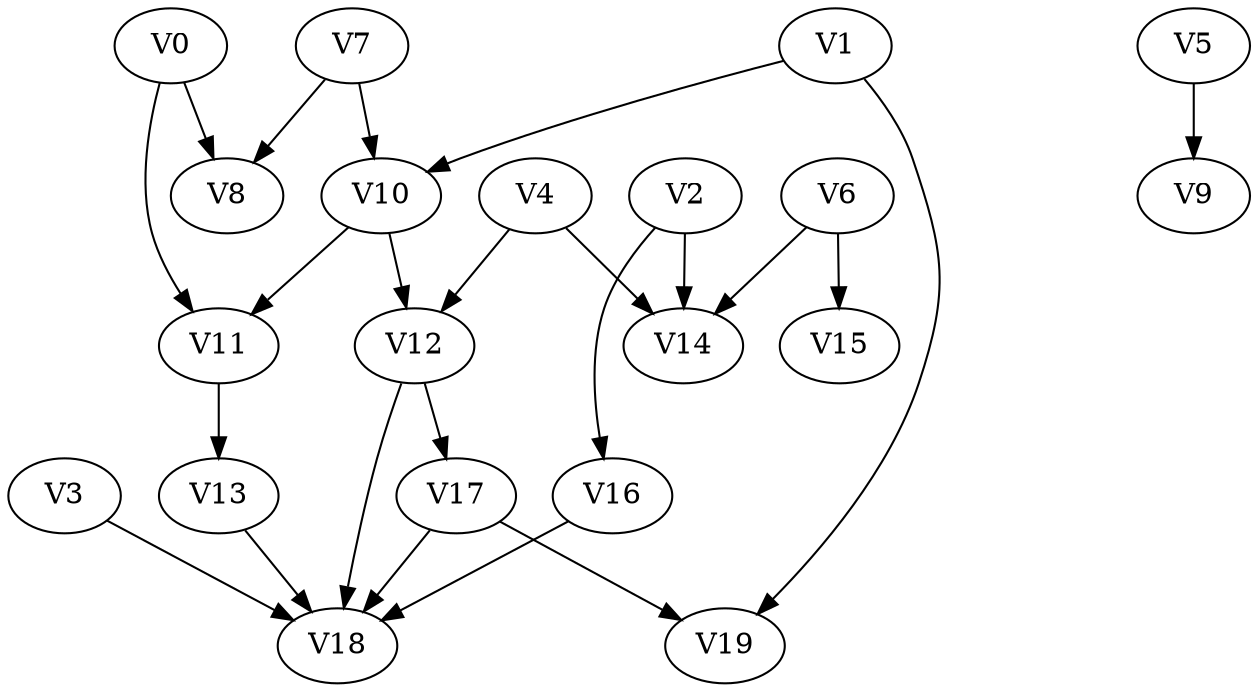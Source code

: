 strict digraph my_dotgraph {
concentrate=True;
V0;
V1;
V2;
V3;
V4;
V5;
V6;
V7;
V8;
V9;
V10;
V11;
V12;
V13;
V14;
V15;
V16;
V17;
V18;
V19;
V0 -> V8;
V0 -> V11;
V1 -> V10;
V1 -> V19;
V2 -> V14;
V2 -> V16;
V3 -> V18;
V4 -> V12;
V4 -> V14;
V5 -> V9;
V6 -> V14;
V6 -> V15;
V7 -> V8;
V7 -> V10;
V10 -> V11;
V10 -> V12;
V11 -> V13;
V12 -> V17;
V12 -> V18;
V13 -> V18;
V16 -> V18;
V17 -> V18;
V17 -> V19;
}